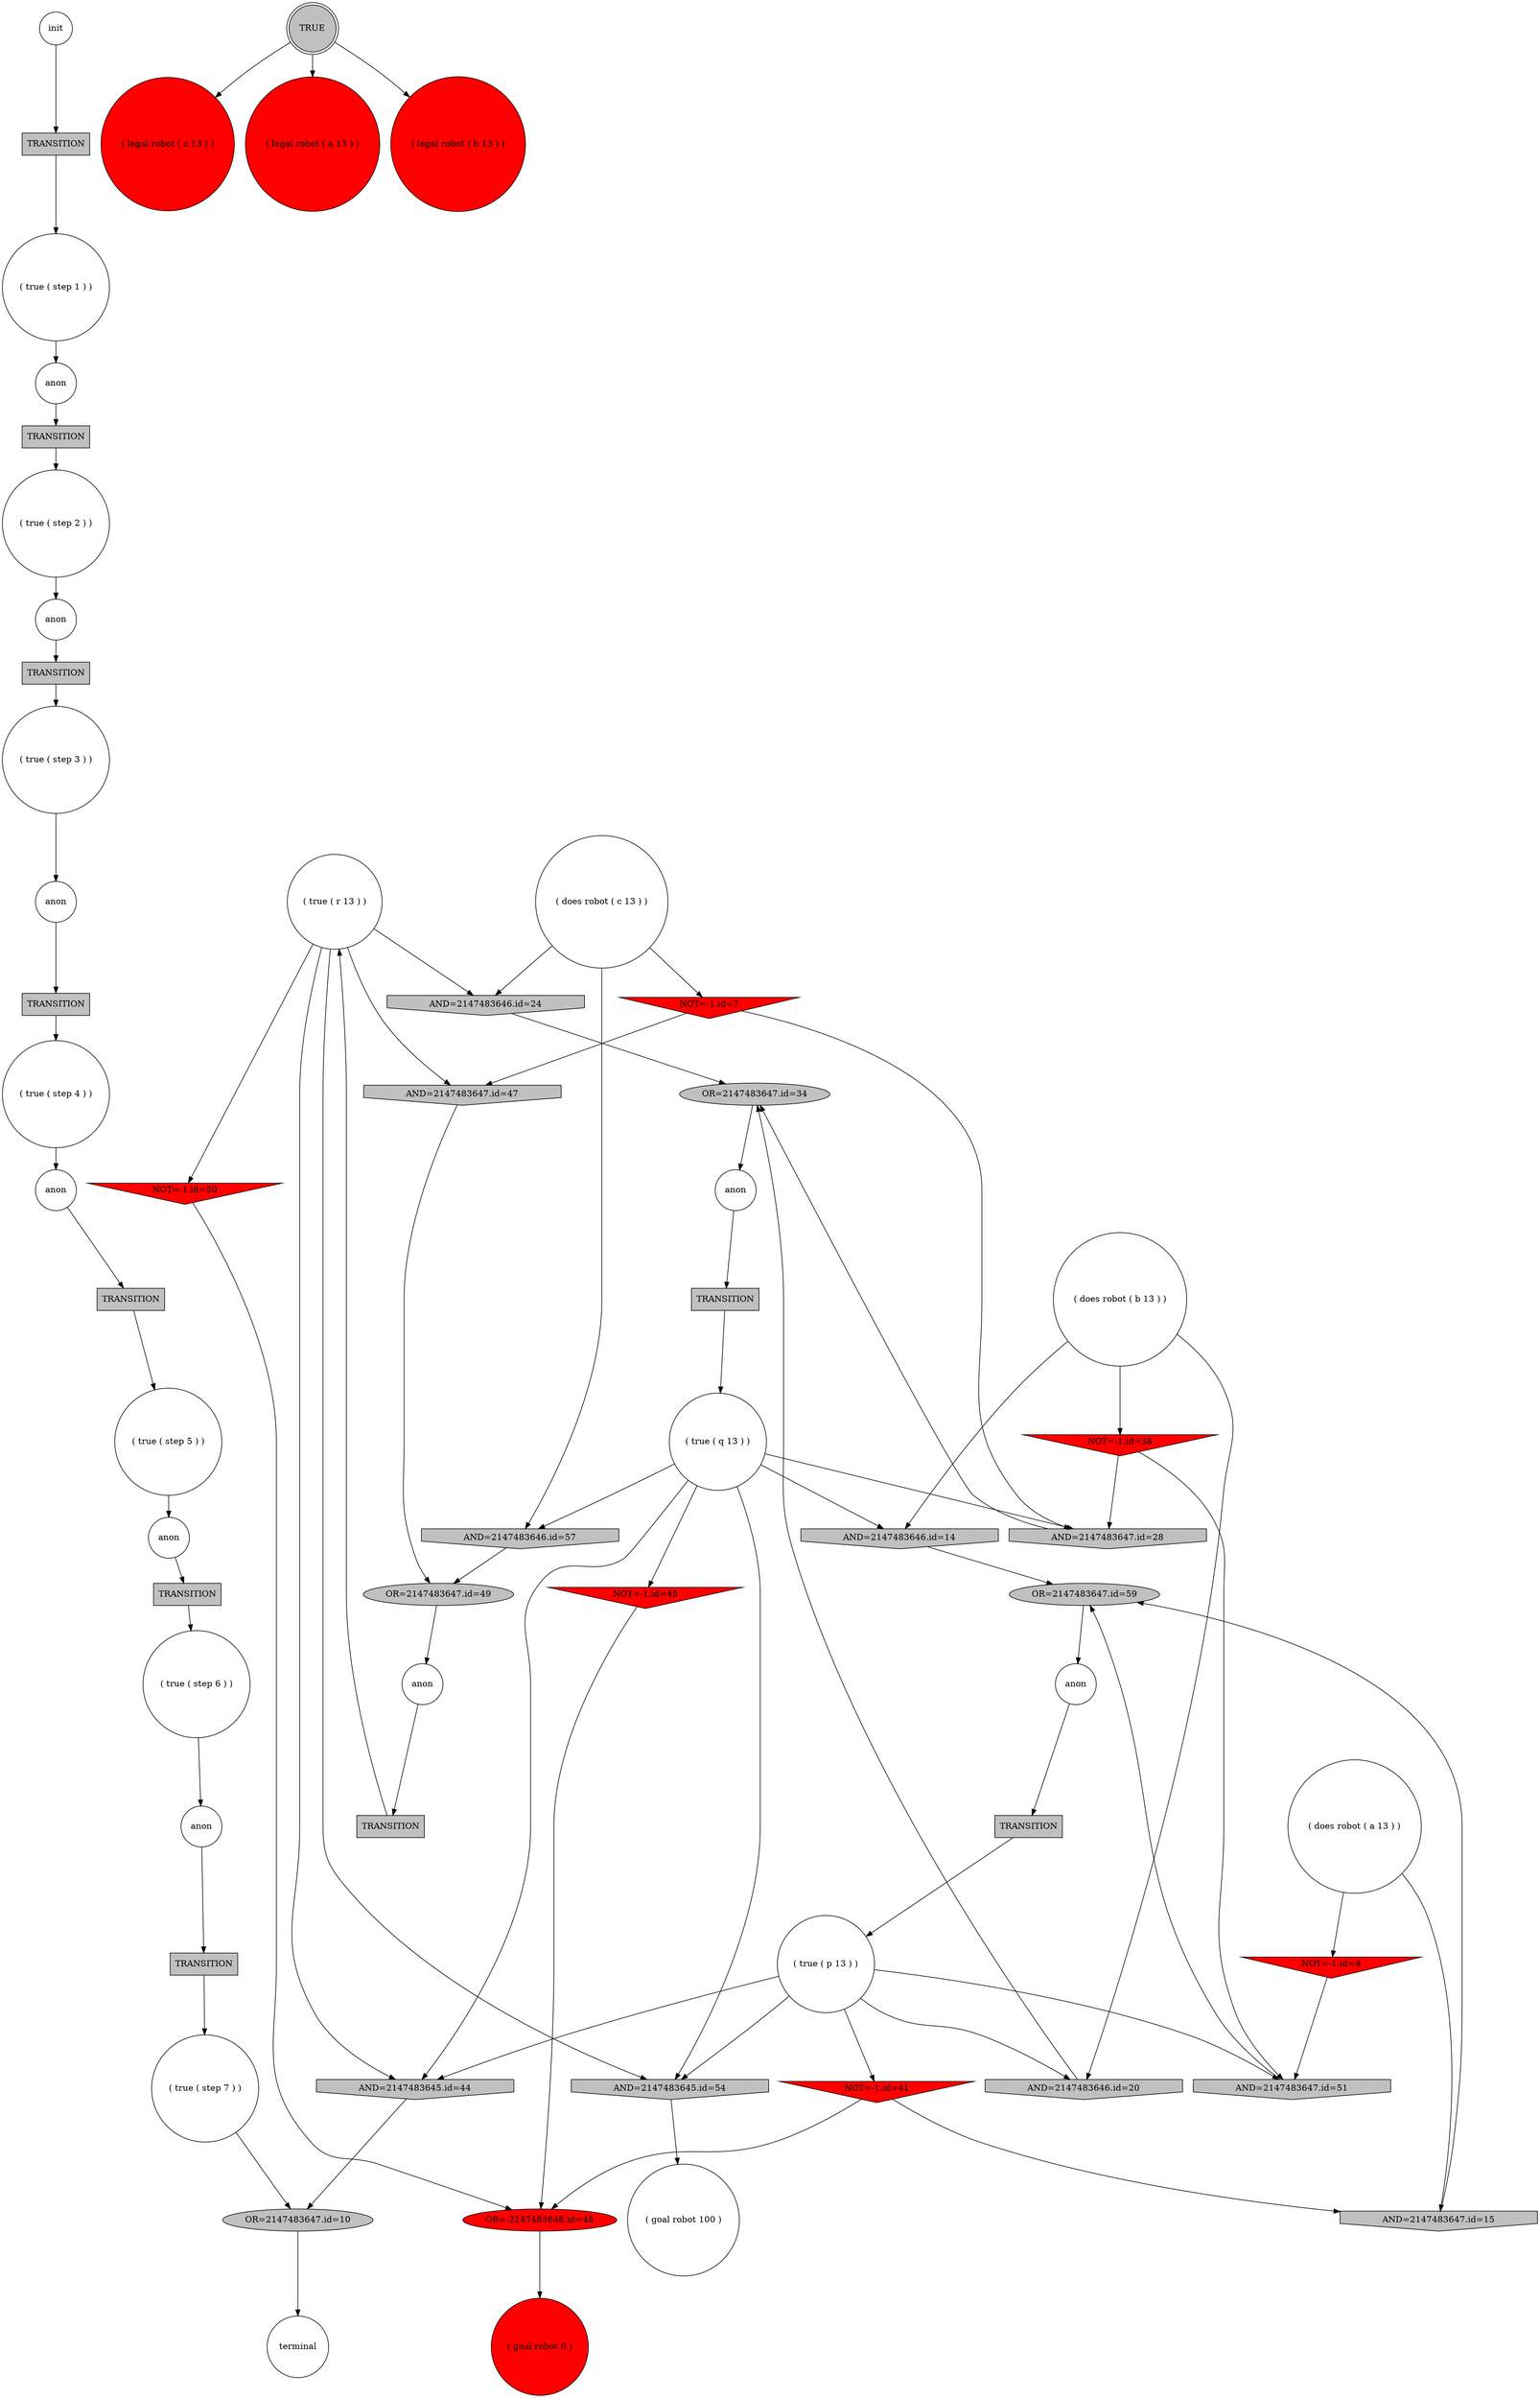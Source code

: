 digraph propNet
{
	"@45c4b5ef"[shape=circle, style= filled, fillcolor=white, label="anon"]; "@45c4b5ef"->"@50fca973"; 
	"@21fe21d3"[shape=doublecircle, style= filled, fillcolor=grey, label="TRUE"]; "@21fe21d3"->"@49625d54"; "@21fe21d3"->"@736c0daf"; "@21fe21d3"->"@6d30d8f"; 
	"@2375db5a"[shape=box, style= filled, fillcolor=grey, label="TRANSITION"]; "@2375db5a"->"@25b42c3c"; 
	"@76557e1d"[shape=circle, style= filled, fillcolor=white, label="( true ( step 7 ) )"]; "@76557e1d"->"@2a2d7ada"; 
	"@4366a333"[shape=invtriangle, style= filled, fillcolor=red, label="NOT=-1.id=4"]; "@4366a333"->"@248f622d"; 
	"@3b45cbf0"[shape=circle, style= filled, fillcolor=white, label="anon"]; "@3b45cbf0"->"@4f9555c3"; 
	"@5af29a3a"[shape=circle, style= filled, fillcolor=white, label="anon"]; "@5af29a3a"->"@3cf050c6"; 
	"@4387ab4a"[shape=invtriangle, style= filled, fillcolor=red, label="NOT=-1.id=7"]; "@4387ab4a"->"@58ffcb6f"; "@4387ab4a"->"@1879bd90"; 
	"@36f4b87"[shape=circle, style= filled, fillcolor=white, label="init"]; "@36f4b87"->"@148cc05f"; 
	"@3e9ac677"[shape=circle, style= filled, fillcolor=white, label="( does robot ( b 13 ) )"]; "@3e9ac677"->"@485f7acd"; "@3e9ac677"->"@366a02f3"; "@3e9ac677"->"@3ee8cf77"; 
	"@2a2d7ada"[shape=ellipse, style= filled, fillcolor=grey, label="OR=2147483647.id=10"]; "@2a2d7ada"->"@22999172"; 
	"@cdf1596"[shape=circle, style= filled, fillcolor=white, label="anon"]; "@cdf1596"->"@2a67486f"; 
	"@25b42c3c"[shape=circle, style= filled, fillcolor=white, label="( true ( r 13 ) )"]; "@25b42c3c"->"@2eb61014"; "@25b42c3c"->"@75d9b861"; "@25b42c3c"->"@1879bd90"; "@25b42c3c"->"@7665b56b"; "@25b42c3c"->"@3ad4841b"; 
	"@50fca973"[shape=box, style= filled, fillcolor=grey, label="TRANSITION"]; "@50fca973"->"@551f83d9"; 
	"@3ee8cf77"[shape=invhouse, style= filled, fillcolor=grey, label="AND=2147483646.id=14"]; "@3ee8cf77"->"@60f6f783"; 
	"@7eb27f66"[shape=invhouse, style= filled, fillcolor=grey, label="AND=2147483647.id=15"]; "@7eb27f66"->"@60f6f783"; 
	"@64851d6c"[shape=circle, style= filled, fillcolor=white, label="( true ( p 13 ) )"]; "@64851d6c"->"@485f7acd"; "@64851d6c"->"@248f622d"; "@64851d6c"->"@75d9b861"; "@64851d6c"->"@124ba711"; "@64851d6c"->"@3ad4841b"; 
	"@2a67486f"[shape=box, style= filled, fillcolor=grey, label="TRANSITION"]; "@2a67486f"->"@7bac48ad"; 
	"@298d3399"[shape=circle, style= filled, fillcolor=white, label="( true ( step 1 ) )"]; "@298d3399"->"@3b45cbf0"; 
	"@4f9555c3"[shape=box, style= filled, fillcolor=grey, label="TRANSITION"]; "@4f9555c3"->"@505e629"; 
	"@485f7acd"[shape=invhouse, style= filled, fillcolor=grey, label="AND=2147483646.id=20"]; "@485f7acd"->"@27c963fc"; 
	"@4408c6d7"[shape=circle, style= filled, fillcolor=white, label="anon"]; "@4408c6d7"->"@2375db5a"; 
	"@66ecc9f"[shape=circle, style= filled, fillcolor=white, label="anon"]; "@66ecc9f"->"@fd540cb"; 
	"@7bac48ad"[shape=circle, style= filled, fillcolor=white, label="( true ( step 6 ) )"]; "@7bac48ad"->"@5af29a3a"; 
	"@7665b56b"[shape=invhouse, style= filled, fillcolor=grey, label="AND=2147483646.id=24"]; "@7665b56b"->"@27c963fc"; 
	"@505e629"[shape=circle, style= filled, fillcolor=white, label="( true ( step 2 ) )"]; "@505e629"->"@45c4b5ef"; 
	"@6d30d8f"[shape=circle, style= filled, fillcolor=red, label="( legal robot ( b 13 ) )"]; 
	"@4cbcffce"[shape=circle, style= filled, fillcolor=white, label="anon"]; "@4cbcffce"->"@636a30be"; 
	"@58ffcb6f"[shape=invhouse, style= filled, fillcolor=grey, label="AND=2147483647.id=28"]; "@58ffcb6f"->"@27c963fc"; 
	"@563e05f1"[shape=circle, style= filled, fillcolor=white, label="anon"]; "@563e05f1"->"@37ab9a0e"; 
	"@636a30be"[shape=box, style= filled, fillcolor=grey, label="TRANSITION"]; "@636a30be"->"@6f0f386d"; 
	"@6b32d53"[shape=circle, style= filled, fillcolor=white, label="( goal robot 100 )"]; 
	"@22999172"[shape=circle, style= filled, fillcolor=white, label="terminal"]; 
	"@91e8512"[shape=circle, style= filled, fillcolor=white, label="( true ( q 13 ) )"]; "@91e8512"->"@746a533a"; "@91e8512"->"@58ffcb6f"; "@91e8512"->"@2a939f57"; "@91e8512"->"@75d9b861"; "@91e8512"->"@3ad4841b"; "@91e8512"->"@3ee8cf77"; 
	"@27c963fc"[shape=ellipse, style= filled, fillcolor=grey, label="OR=2147483647.id=34"]; "@27c963fc"->"@6a5996db"; 
	"@49625d54"[shape=circle, style= filled, fillcolor=red, label="( legal robot ( c 13 ) )"]; 
	"@3cf050c6"[shape=box, style= filled, fillcolor=grey, label="TRANSITION"]; "@3cf050c6"->"@76557e1d"; 
	"@6a5996db"[shape=circle, style= filled, fillcolor=white, label="anon"]; "@6a5996db"->"@4f70ba34"; 
	"@366a02f3"[shape=invtriangle, style= filled, fillcolor=red, label="NOT=-1.id=38"]; "@366a02f3"->"@58ffcb6f"; "@366a02f3"->"@248f622d"; 
	"@148cc05f"[shape=box, style= filled, fillcolor=grey, label="TRANSITION"]; "@148cc05f"->"@298d3399"; 
	"@4f70ba34"[shape=box, style= filled, fillcolor=grey, label="TRANSITION"]; "@4f70ba34"->"@91e8512"; 
	"@124ba711"[shape=invtriangle, style= filled, fillcolor=red, label="NOT=-1.id=41"]; "@124ba711"->"@7eb27f66"; "@124ba711"->"@54d5c2fc"; 
	"@351c6864"[shape=circle, style= filled, fillcolor=red, label="( goal robot 0 )"]; 
	"@37ab9a0e"[shape=box, style= filled, fillcolor=grey, label="TRANSITION"]; "@37ab9a0e"->"@64851d6c"; 
	"@75d9b861"[shape=invhouse, style= filled, fillcolor=grey, label="AND=2147483645.id=44"]; "@75d9b861"->"@2a2d7ada"; 
	"@2a939f57"[shape=invtriangle, style= filled, fillcolor=red, label="NOT=-1.id=45"]; "@2a939f57"->"@54d5c2fc"; 
	"@1b3b7ee0"[shape=circle, style= filled, fillcolor=white, label="( does robot ( c 13 ) )"]; "@1b3b7ee0"->"@746a533a"; "@1b3b7ee0"->"@4387ab4a"; "@1b3b7ee0"->"@7665b56b"; 
	"@1879bd90"[shape=invhouse, style= filled, fillcolor=grey, label="AND=2147483647.id=47"]; "@1879bd90"->"@4cf99279"; 
	"@54d5c2fc"[shape=ellipse, style= filled, fillcolor=red, label="OR=-2147483646.id=48"]; "@54d5c2fc"->"@351c6864"; 
	"@4cf99279"[shape=ellipse, style= filled, fillcolor=grey, label="OR=2147483647.id=49"]; "@4cf99279"->"@4408c6d7"; 
	"@2eb61014"[shape=invtriangle, style= filled, fillcolor=red, label="NOT=-1.id=50"]; "@2eb61014"->"@54d5c2fc"; 
	"@248f622d"[shape=invhouse, style= filled, fillcolor=grey, label="AND=2147483647.id=51"]; "@248f622d"->"@60f6f783"; 
	"@736c0daf"[shape=circle, style= filled, fillcolor=red, label="( legal robot ( a 13 ) )"]; 
	"@551f83d9"[shape=circle, style= filled, fillcolor=white, label="( true ( step 3 ) )"]; "@551f83d9"->"@66ecc9f"; 
	"@3ad4841b"[shape=invhouse, style= filled, fillcolor=grey, label="AND=2147483645.id=54"]; "@3ad4841b"->"@6b32d53"; 
	"@fd540cb"[shape=box, style= filled, fillcolor=grey, label="TRANSITION"]; "@fd540cb"->"@6f4348cd"; 
	"@63178438"[shape=circle, style= filled, fillcolor=white, label="( does robot ( a 13 ) )"]; "@63178438"->"@7eb27f66"; "@63178438"->"@4366a333"; 
	"@746a533a"[shape=invhouse, style= filled, fillcolor=grey, label="AND=2147483646.id=57"]; "@746a533a"->"@4cf99279"; 
	"@6f0f386d"[shape=circle, style= filled, fillcolor=white, label="( true ( step 5 ) )"]; "@6f0f386d"->"@cdf1596"; 
	"@60f6f783"[shape=ellipse, style= filled, fillcolor=grey, label="OR=2147483647.id=59"]; "@60f6f783"->"@563e05f1"; 
	"@6f4348cd"[shape=circle, style= filled, fillcolor=white, label="( true ( step 4 ) )"]; "@6f4348cd"->"@4cbcffce"; 
}